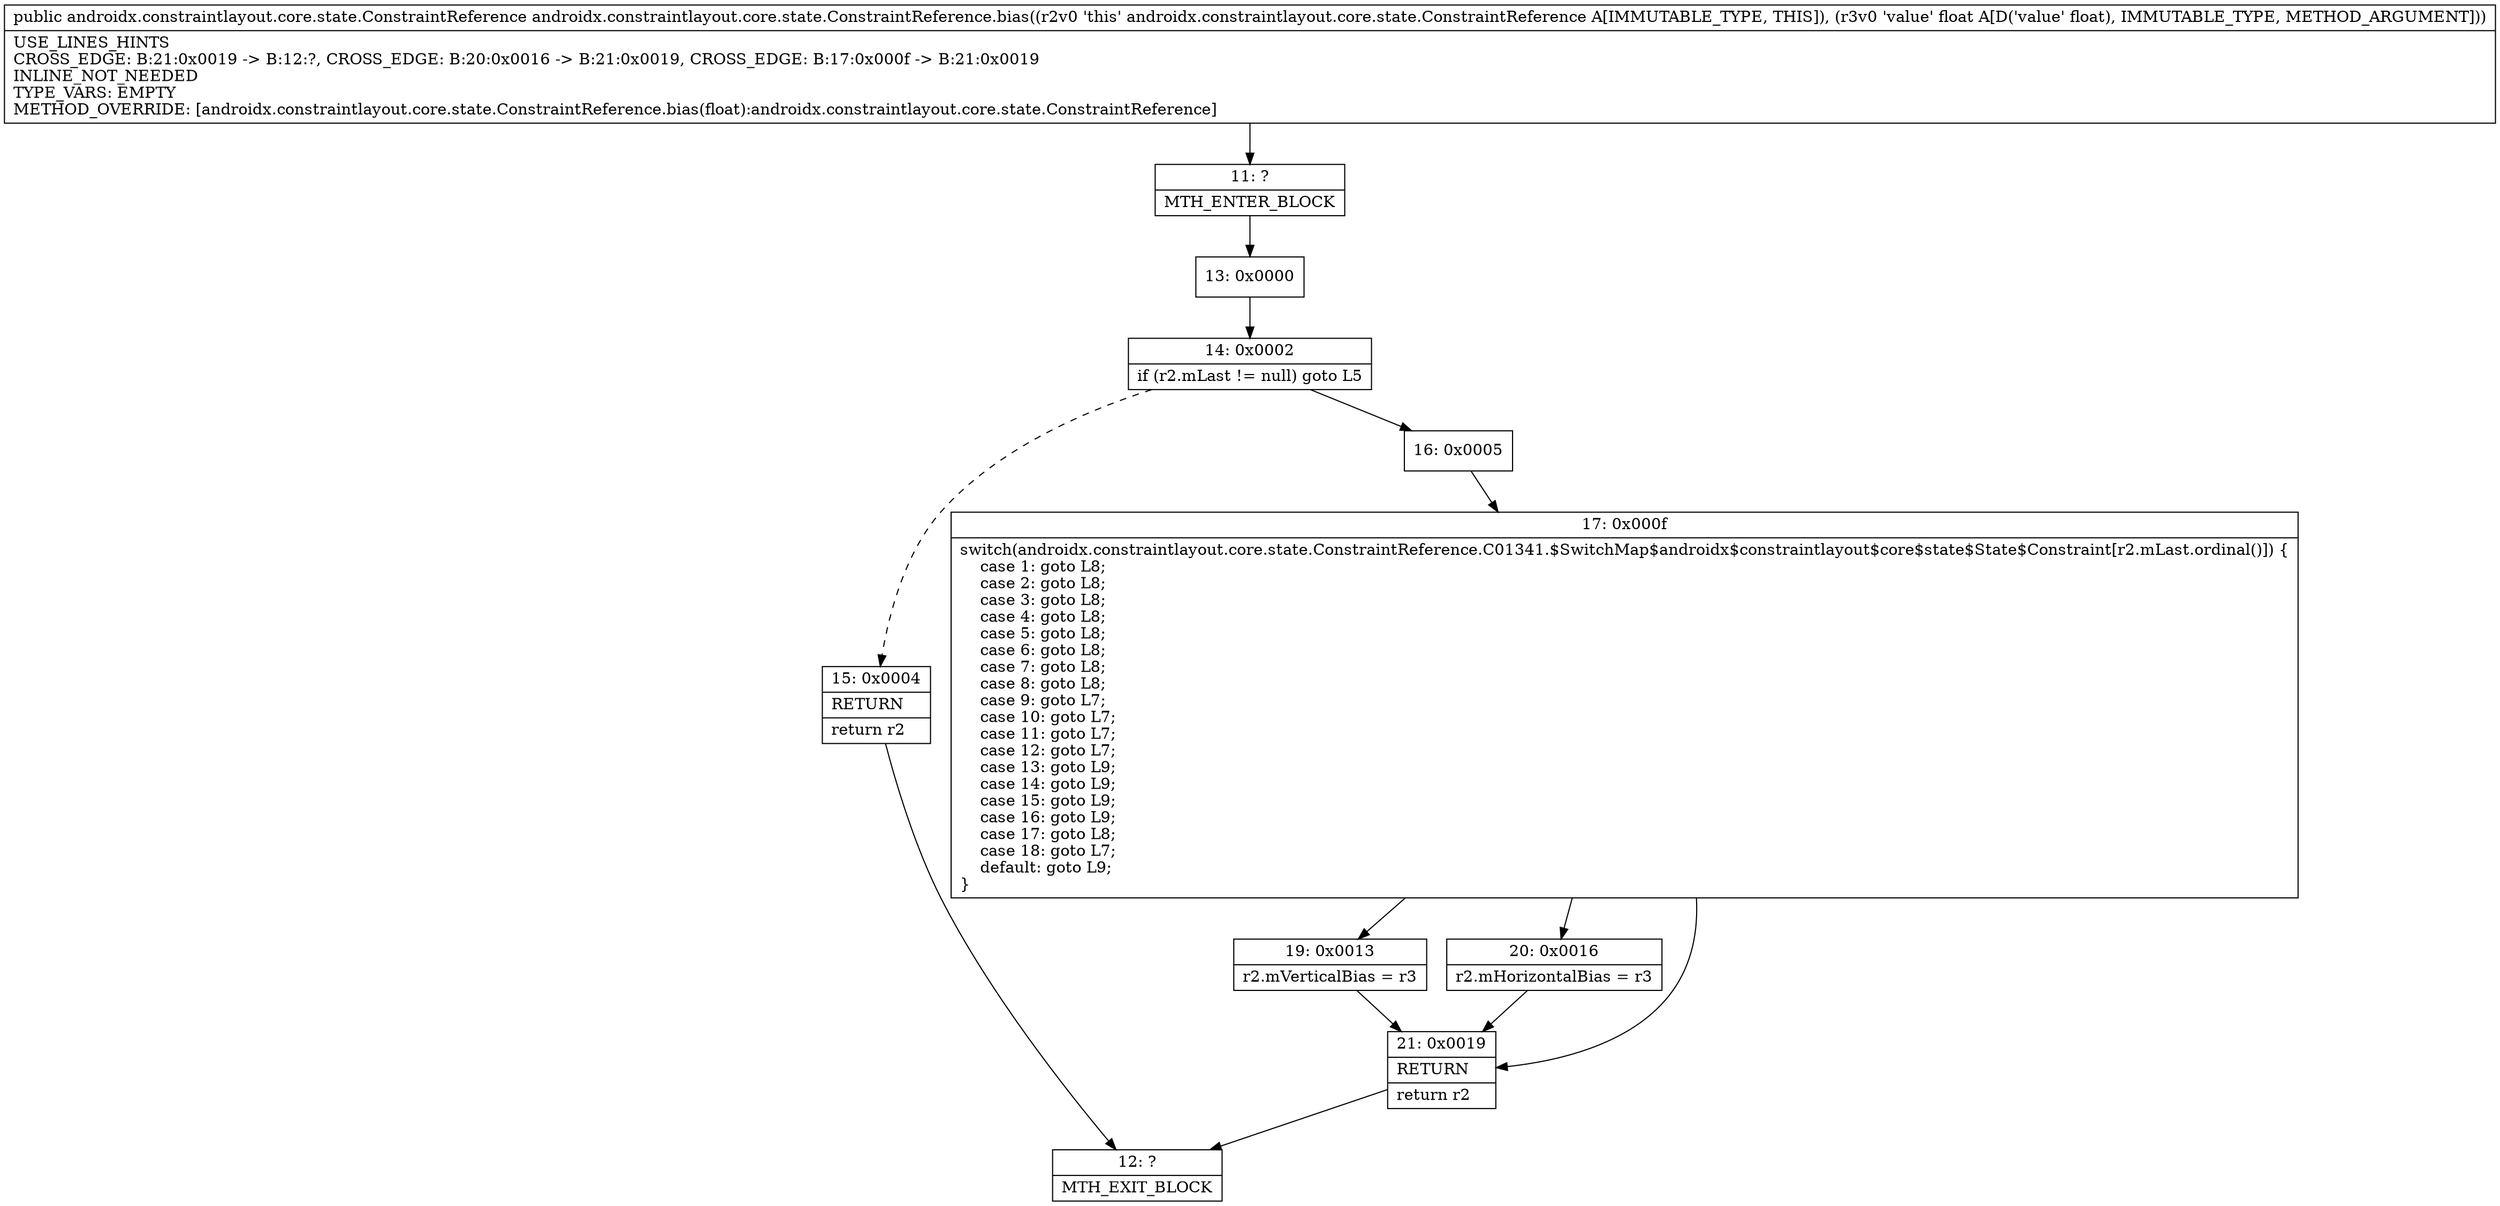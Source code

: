 digraph "CFG forandroidx.constraintlayout.core.state.ConstraintReference.bias(F)Landroidx\/constraintlayout\/core\/state\/ConstraintReference;" {
Node_11 [shape=record,label="{11\:\ ?|MTH_ENTER_BLOCK\l}"];
Node_13 [shape=record,label="{13\:\ 0x0000}"];
Node_14 [shape=record,label="{14\:\ 0x0002|if (r2.mLast != null) goto L5\l}"];
Node_15 [shape=record,label="{15\:\ 0x0004|RETURN\l|return r2\l}"];
Node_12 [shape=record,label="{12\:\ ?|MTH_EXIT_BLOCK\l}"];
Node_16 [shape=record,label="{16\:\ 0x0005}"];
Node_17 [shape=record,label="{17\:\ 0x000f|switch(androidx.constraintlayout.core.state.ConstraintReference.C01341.$SwitchMap$androidx$constraintlayout$core$state$State$Constraint[r2.mLast.ordinal()]) \{\l    case 1: goto L8;\l    case 2: goto L8;\l    case 3: goto L8;\l    case 4: goto L8;\l    case 5: goto L8;\l    case 6: goto L8;\l    case 7: goto L8;\l    case 8: goto L8;\l    case 9: goto L7;\l    case 10: goto L7;\l    case 11: goto L7;\l    case 12: goto L7;\l    case 13: goto L9;\l    case 14: goto L9;\l    case 15: goto L9;\l    case 16: goto L9;\l    case 17: goto L8;\l    case 18: goto L7;\l    default: goto L9;\l\}\l}"];
Node_19 [shape=record,label="{19\:\ 0x0013|r2.mVerticalBias = r3\l}"];
Node_20 [shape=record,label="{20\:\ 0x0016|r2.mHorizontalBias = r3\l}"];
Node_21 [shape=record,label="{21\:\ 0x0019|RETURN\l|return r2\l}"];
MethodNode[shape=record,label="{public androidx.constraintlayout.core.state.ConstraintReference androidx.constraintlayout.core.state.ConstraintReference.bias((r2v0 'this' androidx.constraintlayout.core.state.ConstraintReference A[IMMUTABLE_TYPE, THIS]), (r3v0 'value' float A[D('value' float), IMMUTABLE_TYPE, METHOD_ARGUMENT]))  | USE_LINES_HINTS\lCROSS_EDGE: B:21:0x0019 \-\> B:12:?, CROSS_EDGE: B:20:0x0016 \-\> B:21:0x0019, CROSS_EDGE: B:17:0x000f \-\> B:21:0x0019\lINLINE_NOT_NEEDED\lTYPE_VARS: EMPTY\lMETHOD_OVERRIDE: [androidx.constraintlayout.core.state.ConstraintReference.bias(float):androidx.constraintlayout.core.state.ConstraintReference]\l}"];
MethodNode -> Node_11;Node_11 -> Node_13;
Node_13 -> Node_14;
Node_14 -> Node_15[style=dashed];
Node_14 -> Node_16;
Node_15 -> Node_12;
Node_16 -> Node_17;
Node_17 -> Node_19;
Node_17 -> Node_20;
Node_17 -> Node_21;
Node_19 -> Node_21;
Node_20 -> Node_21;
Node_21 -> Node_12;
}

